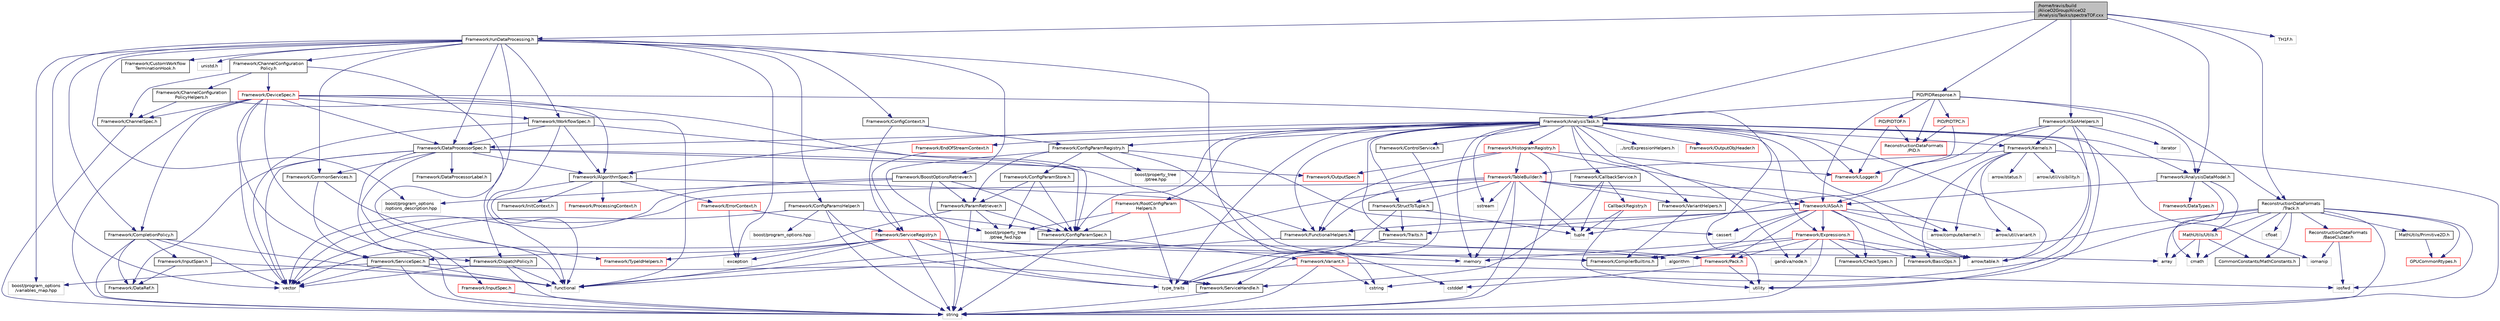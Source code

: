 digraph "/home/travis/build/AliceO2Group/AliceO2/Analysis/Tasks/spectraTOF.cxx"
{
 // INTERACTIVE_SVG=YES
  bgcolor="transparent";
  edge [fontname="Helvetica",fontsize="10",labelfontname="Helvetica",labelfontsize="10"];
  node [fontname="Helvetica",fontsize="10",shape=record];
  Node0 [label="/home/travis/build\l/AliceO2Group/AliceO2\l/Analysis/Tasks/spectraTOF.cxx",height=0.2,width=0.4,color="black", fillcolor="grey75", style="filled", fontcolor="black"];
  Node0 -> Node1 [color="midnightblue",fontsize="10",style="solid",fontname="Helvetica"];
  Node1 [label="Framework/runDataProcessing.h",height=0.2,width=0.4,color="black",URL="$db/dd0/runDataProcessing_8h.html"];
  Node1 -> Node2 [color="midnightblue",fontsize="10",style="solid",fontname="Helvetica"];
  Node2 [label="Framework/ChannelConfiguration\lPolicy.h",height=0.2,width=0.4,color="black",URL="$dd/d0f/ChannelConfigurationPolicy_8h.html"];
  Node2 -> Node3 [color="midnightblue",fontsize="10",style="solid",fontname="Helvetica"];
  Node3 [label="Framework/ChannelConfiguration\lPolicyHelpers.h",height=0.2,width=0.4,color="black",URL="$d6/d05/ChannelConfigurationPolicyHelpers_8h.html"];
  Node3 -> Node4 [color="midnightblue",fontsize="10",style="solid",fontname="Helvetica"];
  Node4 [label="Framework/ChannelSpec.h",height=0.2,width=0.4,color="black",URL="$d6/d72/ChannelSpec_8h.html"];
  Node4 -> Node5 [color="midnightblue",fontsize="10",style="solid",fontname="Helvetica"];
  Node5 [label="string",height=0.2,width=0.4,color="grey75"];
  Node3 -> Node6 [color="midnightblue",fontsize="10",style="solid",fontname="Helvetica"];
  Node6 [label="functional",height=0.2,width=0.4,color="grey75"];
  Node2 -> Node4 [color="midnightblue",fontsize="10",style="solid",fontname="Helvetica"];
  Node2 -> Node7 [color="midnightblue",fontsize="10",style="solid",fontname="Helvetica"];
  Node7 [label="Framework/DeviceSpec.h",height=0.2,width=0.4,color="red",URL="$df/de8/DeviceSpec_8h.html"];
  Node7 -> Node8 [color="midnightblue",fontsize="10",style="solid",fontname="Helvetica"];
  Node8 [label="Framework/WorkflowSpec.h",height=0.2,width=0.4,color="black",URL="$df/da1/WorkflowSpec_8h.html"];
  Node8 -> Node9 [color="midnightblue",fontsize="10",style="solid",fontname="Helvetica"];
  Node9 [label="Framework/DataProcessorSpec.h",height=0.2,width=0.4,color="black",URL="$d0/df4/DataProcessorSpec_8h.html"];
  Node9 -> Node10 [color="midnightblue",fontsize="10",style="solid",fontname="Helvetica"];
  Node10 [label="Framework/AlgorithmSpec.h",height=0.2,width=0.4,color="black",URL="$d0/d14/AlgorithmSpec_8h.html"];
  Node10 -> Node11 [color="midnightblue",fontsize="10",style="solid",fontname="Helvetica"];
  Node11 [label="Framework/ProcessingContext.h",height=0.2,width=0.4,color="red",URL="$de/d6a/ProcessingContext_8h.html"];
  Node10 -> Node119 [color="midnightblue",fontsize="10",style="solid",fontname="Helvetica"];
  Node119 [label="Framework/ErrorContext.h",height=0.2,width=0.4,color="red",URL="$d7/dad/ErrorContext_8h.html"];
  Node119 -> Node107 [color="midnightblue",fontsize="10",style="solid",fontname="Helvetica"];
  Node107 [label="Framework/ServiceRegistry.h",height=0.2,width=0.4,color="red",URL="$d8/d17/ServiceRegistry_8h.html"];
  Node107 -> Node108 [color="midnightblue",fontsize="10",style="solid",fontname="Helvetica"];
  Node108 [label="Framework/ServiceHandle.h",height=0.2,width=0.4,color="black",URL="$d3/d28/ServiceHandle_8h.html"];
  Node108 -> Node5 [color="midnightblue",fontsize="10",style="solid",fontname="Helvetica"];
  Node107 -> Node109 [color="midnightblue",fontsize="10",style="solid",fontname="Helvetica"];
  Node109 [label="Framework/ServiceSpec.h",height=0.2,width=0.4,color="black",URL="$d4/d61/ServiceSpec_8h.html"];
  Node109 -> Node108 [color="midnightblue",fontsize="10",style="solid",fontname="Helvetica"];
  Node109 -> Node6 [color="midnightblue",fontsize="10",style="solid",fontname="Helvetica"];
  Node109 -> Node5 [color="midnightblue",fontsize="10",style="solid",fontname="Helvetica"];
  Node109 -> Node31 [color="midnightblue",fontsize="10",style="solid",fontname="Helvetica"];
  Node31 [label="vector",height=0.2,width=0.4,color="grey75"];
  Node109 -> Node110 [color="midnightblue",fontsize="10",style="solid",fontname="Helvetica"];
  Node110 [label="boost/program_options\l/variables_map.hpp",height=0.2,width=0.4,color="grey75"];
  Node107 -> Node117 [color="midnightblue",fontsize="10",style="solid",fontname="Helvetica"];
  Node117 [label="Framework/CompilerBuiltins.h",height=0.2,width=0.4,color="black",URL="$d9/de8/CompilerBuiltins_8h.html"];
  Node107 -> Node112 [color="midnightblue",fontsize="10",style="solid",fontname="Helvetica"];
  Node112 [label="Framework/TypeIdHelpers.h",height=0.2,width=0.4,color="red",URL="$d2/d9a/TypeIdHelpers_8h.html"];
  Node107 -> Node56 [color="midnightblue",fontsize="10",style="solid",fontname="Helvetica"];
  Node56 [label="algorithm",height=0.2,width=0.4,color="grey75"];
  Node107 -> Node38 [color="midnightblue",fontsize="10",style="solid",fontname="Helvetica"];
  Node38 [label="array",height=0.2,width=0.4,color="grey75"];
  Node107 -> Node93 [color="midnightblue",fontsize="10",style="solid",fontname="Helvetica"];
  Node93 [label="exception",height=0.2,width=0.4,color="grey75"];
  Node107 -> Node6 [color="midnightblue",fontsize="10",style="solid",fontname="Helvetica"];
  Node107 -> Node5 [color="midnightblue",fontsize="10",style="solid",fontname="Helvetica"];
  Node107 -> Node30 [color="midnightblue",fontsize="10",style="solid",fontname="Helvetica"];
  Node30 [label="type_traits",height=0.2,width=0.4,color="grey75"];
  Node119 -> Node93 [color="midnightblue",fontsize="10",style="solid",fontname="Helvetica"];
  Node10 -> Node120 [color="midnightblue",fontsize="10",style="solid",fontname="Helvetica"];
  Node120 [label="Framework/InitContext.h",height=0.2,width=0.4,color="black",URL="$d4/d2b/InitContext_8h.html"];
  Node10 -> Node121 [color="midnightblue",fontsize="10",style="solid",fontname="Helvetica"];
  Node121 [label="Framework/FunctionalHelpers.h",height=0.2,width=0.4,color="black",URL="$de/d9b/FunctionalHelpers_8h.html"];
  Node121 -> Node122 [color="midnightblue",fontsize="10",style="solid",fontname="Helvetica"];
  Node122 [label="Framework/Pack.h",height=0.2,width=0.4,color="red",URL="$dd/dce/Pack_8h.html"];
  Node122 -> Node89 [color="midnightblue",fontsize="10",style="solid",fontname="Helvetica"];
  Node89 [label="cstddef",height=0.2,width=0.4,color="grey75"];
  Node122 -> Node37 [color="midnightblue",fontsize="10",style="solid",fontname="Helvetica"];
  Node37 [label="utility",height=0.2,width=0.4,color="grey75"];
  Node121 -> Node6 [color="midnightblue",fontsize="10",style="solid",fontname="Helvetica"];
  Node10 -> Node6 [color="midnightblue",fontsize="10",style="solid",fontname="Helvetica"];
  Node9 -> Node123 [color="midnightblue",fontsize="10",style="solid",fontname="Helvetica"];
  Node123 [label="Framework/ConfigParamSpec.h",height=0.2,width=0.4,color="black",URL="$d0/d1c/ConfigParamSpec_8h.html"];
  Node123 -> Node124 [color="midnightblue",fontsize="10",style="solid",fontname="Helvetica"];
  Node124 [label="Framework/Variant.h",height=0.2,width=0.4,color="red",URL="$de/d56/Variant_8h.html"];
  Node124 -> Node30 [color="midnightblue",fontsize="10",style="solid",fontname="Helvetica"];
  Node124 -> Node55 [color="midnightblue",fontsize="10",style="solid",fontname="Helvetica"];
  Node55 [label="cstring",height=0.2,width=0.4,color="grey75"];
  Node124 -> Node79 [color="midnightblue",fontsize="10",style="solid",fontname="Helvetica"];
  Node79 [label="iosfwd",height=0.2,width=0.4,color="grey75"];
  Node124 -> Node5 [color="midnightblue",fontsize="10",style="solid",fontname="Helvetica"];
  Node123 -> Node5 [color="midnightblue",fontsize="10",style="solid",fontname="Helvetica"];
  Node9 -> Node127 [color="midnightblue",fontsize="10",style="solid",fontname="Helvetica"];
  Node127 [label="Framework/DataProcessorLabel.h",height=0.2,width=0.4,color="black",URL="$d1/df2/DataProcessorLabel_8h.html"];
  Node9 -> Node13 [color="midnightblue",fontsize="10",style="solid",fontname="Helvetica"];
  Node13 [label="Framework/DataRef.h",height=0.2,width=0.4,color="black",URL="$d5/dfb/DataRef_8h.html"];
  Node9 -> Node63 [color="midnightblue",fontsize="10",style="solid",fontname="Helvetica"];
  Node63 [label="Framework/InputSpec.h",height=0.2,width=0.4,color="red",URL="$d5/d3f/InputSpec_8h.html"];
  Node63 -> Node5 [color="midnightblue",fontsize="10",style="solid",fontname="Helvetica"];
  Node9 -> Node51 [color="midnightblue",fontsize="10",style="solid",fontname="Helvetica"];
  Node51 [label="Framework/OutputSpec.h",height=0.2,width=0.4,color="red",URL="$db/d2d/OutputSpec_8h.html"];
  Node9 -> Node128 [color="midnightblue",fontsize="10",style="solid",fontname="Helvetica"];
  Node128 [label="Framework/CommonServices.h",height=0.2,width=0.4,color="black",URL="$d8/d02/CommonServices_8h.html"];
  Node128 -> Node109 [color="midnightblue",fontsize="10",style="solid",fontname="Helvetica"];
  Node128 -> Node112 [color="midnightblue",fontsize="10",style="solid",fontname="Helvetica"];
  Node9 -> Node5 [color="midnightblue",fontsize="10",style="solid",fontname="Helvetica"];
  Node9 -> Node31 [color="midnightblue",fontsize="10",style="solid",fontname="Helvetica"];
  Node8 -> Node10 [color="midnightblue",fontsize="10",style="solid",fontname="Helvetica"];
  Node8 -> Node31 [color="midnightblue",fontsize="10",style="solid",fontname="Helvetica"];
  Node8 -> Node6 [color="midnightblue",fontsize="10",style="solid",fontname="Helvetica"];
  Node8 -> Node89 [color="midnightblue",fontsize="10",style="solid",fontname="Helvetica"];
  Node7 -> Node9 [color="midnightblue",fontsize="10",style="solid",fontname="Helvetica"];
  Node7 -> Node4 [color="midnightblue",fontsize="10",style="solid",fontname="Helvetica"];
  Node7 -> Node10 [color="midnightblue",fontsize="10",style="solid",fontname="Helvetica"];
  Node7 -> Node123 [color="midnightblue",fontsize="10",style="solid",fontname="Helvetica"];
  Node7 -> Node134 [color="midnightblue",fontsize="10",style="solid",fontname="Helvetica"];
  Node134 [label="Framework/CompletionPolicy.h",height=0.2,width=0.4,color="black",URL="$df/dd6/CompletionPolicy_8h.html"];
  Node134 -> Node13 [color="midnightblue",fontsize="10",style="solid",fontname="Helvetica"];
  Node134 -> Node90 [color="midnightblue",fontsize="10",style="solid",fontname="Helvetica"];
  Node90 [label="Framework/InputSpan.h",height=0.2,width=0.4,color="black",URL="$da/d0f/InputSpan_8h.html"];
  Node90 -> Node13 [color="midnightblue",fontsize="10",style="solid",fontname="Helvetica"];
  Node90 -> Node6 [color="midnightblue",fontsize="10",style="solid",fontname="Helvetica"];
  Node134 -> Node6 [color="midnightblue",fontsize="10",style="solid",fontname="Helvetica"];
  Node134 -> Node5 [color="midnightblue",fontsize="10",style="solid",fontname="Helvetica"];
  Node134 -> Node31 [color="midnightblue",fontsize="10",style="solid",fontname="Helvetica"];
  Node7 -> Node97 [color="midnightblue",fontsize="10",style="solid",fontname="Helvetica"];
  Node97 [label="Framework/DispatchPolicy.h",height=0.2,width=0.4,color="black",URL="$da/de6/DispatchPolicy_8h.html"];
  Node97 -> Node6 [color="midnightblue",fontsize="10",style="solid",fontname="Helvetica"];
  Node97 -> Node5 [color="midnightblue",fontsize="10",style="solid",fontname="Helvetica"];
  Node97 -> Node31 [color="midnightblue",fontsize="10",style="solid",fontname="Helvetica"];
  Node7 -> Node109 [color="midnightblue",fontsize="10",style="solid",fontname="Helvetica"];
  Node7 -> Node31 [color="midnightblue",fontsize="10",style="solid",fontname="Helvetica"];
  Node7 -> Node5 [color="midnightblue",fontsize="10",style="solid",fontname="Helvetica"];
  Node7 -> Node37 [color="midnightblue",fontsize="10",style="solid",fontname="Helvetica"];
  Node2 -> Node6 [color="midnightblue",fontsize="10",style="solid",fontname="Helvetica"];
  Node1 -> Node134 [color="midnightblue",fontsize="10",style="solid",fontname="Helvetica"];
  Node1 -> Node97 [color="midnightblue",fontsize="10",style="solid",fontname="Helvetica"];
  Node1 -> Node135 [color="midnightblue",fontsize="10",style="solid",fontname="Helvetica"];
  Node135 [label="Framework/ConfigParamsHelper.h",height=0.2,width=0.4,color="black",URL="$dd/d2b/ConfigParamsHelper_8h.html"];
  Node135 -> Node123 [color="midnightblue",fontsize="10",style="solid",fontname="Helvetica"];
  Node135 -> Node136 [color="midnightblue",fontsize="10",style="solid",fontname="Helvetica"];
  Node136 [label="boost/program_options.hpp",height=0.2,width=0.4,color="grey75"];
  Node135 -> Node5 [color="midnightblue",fontsize="10",style="solid",fontname="Helvetica"];
  Node135 -> Node31 [color="midnightblue",fontsize="10",style="solid",fontname="Helvetica"];
  Node135 -> Node30 [color="midnightblue",fontsize="10",style="solid",fontname="Helvetica"];
  Node1 -> Node9 [color="midnightblue",fontsize="10",style="solid",fontname="Helvetica"];
  Node1 -> Node8 [color="midnightblue",fontsize="10",style="solid",fontname="Helvetica"];
  Node1 -> Node137 [color="midnightblue",fontsize="10",style="solid",fontname="Helvetica"];
  Node137 [label="Framework/ConfigContext.h",height=0.2,width=0.4,color="black",URL="$d7/d2e/ConfigContext_8h.html"];
  Node137 -> Node138 [color="midnightblue",fontsize="10",style="solid",fontname="Helvetica"];
  Node138 [label="Framework/ConfigParamRegistry.h",height=0.2,width=0.4,color="black",URL="$de/dc6/ConfigParamRegistry_8h.html"];
  Node138 -> Node139 [color="midnightblue",fontsize="10",style="solid",fontname="Helvetica"];
  Node139 [label="Framework/ParamRetriever.h",height=0.2,width=0.4,color="black",URL="$df/d72/ParamRetriever_8h.html"];
  Node139 -> Node123 [color="midnightblue",fontsize="10",style="solid",fontname="Helvetica"];
  Node139 -> Node140 [color="midnightblue",fontsize="10",style="solid",fontname="Helvetica"];
  Node140 [label="boost/property_tree\l/ptree_fwd.hpp",height=0.2,width=0.4,color="grey75"];
  Node139 -> Node5 [color="midnightblue",fontsize="10",style="solid",fontname="Helvetica"];
  Node139 -> Node31 [color="midnightblue",fontsize="10",style="solid",fontname="Helvetica"];
  Node138 -> Node141 [color="midnightblue",fontsize="10",style="solid",fontname="Helvetica"];
  Node141 [label="Framework/ConfigParamStore.h",height=0.2,width=0.4,color="black",URL="$dd/daf/ConfigParamStore_8h.html"];
  Node141 -> Node139 [color="midnightblue",fontsize="10",style="solid",fontname="Helvetica"];
  Node141 -> Node123 [color="midnightblue",fontsize="10",style="solid",fontname="Helvetica"];
  Node141 -> Node140 [color="midnightblue",fontsize="10",style="solid",fontname="Helvetica"];
  Node138 -> Node142 [color="midnightblue",fontsize="10",style="solid",fontname="Helvetica"];
  Node142 [label="boost/property_tree\l/ptree.hpp",height=0.2,width=0.4,color="grey75"];
  Node138 -> Node24 [color="midnightblue",fontsize="10",style="solid",fontname="Helvetica"];
  Node24 [label="memory",height=0.2,width=0.4,color="grey75"];
  Node138 -> Node5 [color="midnightblue",fontsize="10",style="solid",fontname="Helvetica"];
  Node138 -> Node54 [color="midnightblue",fontsize="10",style="solid",fontname="Helvetica"];
  Node54 [label="cassert",height=0.2,width=0.4,color="grey75"];
  Node137 -> Node107 [color="midnightblue",fontsize="10",style="solid",fontname="Helvetica"];
  Node1 -> Node143 [color="midnightblue",fontsize="10",style="solid",fontname="Helvetica"];
  Node143 [label="Framework/BoostOptionsRetriever.h",height=0.2,width=0.4,color="black",URL="$d3/d7e/BoostOptionsRetriever_8h.html"];
  Node143 -> Node123 [color="midnightblue",fontsize="10",style="solid",fontname="Helvetica"];
  Node143 -> Node139 [color="midnightblue",fontsize="10",style="solid",fontname="Helvetica"];
  Node143 -> Node140 [color="midnightblue",fontsize="10",style="solid",fontname="Helvetica"];
  Node143 -> Node144 [color="midnightblue",fontsize="10",style="solid",fontname="Helvetica"];
  Node144 [label="boost/program_options\l/options_description.hpp",height=0.2,width=0.4,color="grey75"];
  Node143 -> Node31 [color="midnightblue",fontsize="10",style="solid",fontname="Helvetica"];
  Node1 -> Node145 [color="midnightblue",fontsize="10",style="solid",fontname="Helvetica"];
  Node145 [label="Framework/CustomWorkflow\lTerminationHook.h",height=0.2,width=0.4,color="black",URL="$da/def/CustomWorkflowTerminationHook_8h.html"];
  Node1 -> Node128 [color="midnightblue",fontsize="10",style="solid",fontname="Helvetica"];
  Node1 -> Node144 [color="midnightblue",fontsize="10",style="solid",fontname="Helvetica"];
  Node1 -> Node110 [color="midnightblue",fontsize="10",style="solid",fontname="Helvetica"];
  Node1 -> Node146 [color="midnightblue",fontsize="10",style="solid",fontname="Helvetica"];
  Node146 [label="unistd.h",height=0.2,width=0.4,color="grey75"];
  Node1 -> Node31 [color="midnightblue",fontsize="10",style="solid",fontname="Helvetica"];
  Node1 -> Node55 [color="midnightblue",fontsize="10",style="solid",fontname="Helvetica"];
  Node1 -> Node93 [color="midnightblue",fontsize="10",style="solid",fontname="Helvetica"];
  Node0 -> Node147 [color="midnightblue",fontsize="10",style="solid",fontname="Helvetica"];
  Node147 [label="Framework/AnalysisTask.h",height=0.2,width=0.4,color="black",URL="$d6/d57/AnalysisTask_8h.html"];
  Node147 -> Node148 [color="midnightblue",fontsize="10",style="solid",fontname="Helvetica"];
  Node148 [label="Framework/Kernels.h",height=0.2,width=0.4,color="black",URL="$d0/d92/Kernels_8h.html"];
  Node148 -> Node149 [color="midnightblue",fontsize="10",style="solid",fontname="Helvetica"];
  Node149 [label="Framework/BasicOps.h",height=0.2,width=0.4,color="black",URL="$dd/dc2/BasicOps_8h.html"];
  Node148 -> Node150 [color="midnightblue",fontsize="10",style="solid",fontname="Helvetica"];
  Node150 [label="Framework/TableBuilder.h",height=0.2,width=0.4,color="red",URL="$d5/d98/TableBuilder_8h.html"];
  Node150 -> Node151 [color="midnightblue",fontsize="10",style="solid",fontname="Helvetica"];
  Node151 [label="Framework/ASoA.h",height=0.2,width=0.4,color="red",URL="$de/d33/ASoA_8h.html"];
  Node151 -> Node122 [color="midnightblue",fontsize="10",style="solid",fontname="Helvetica"];
  Node151 -> Node84 [color="midnightblue",fontsize="10",style="solid",fontname="Helvetica"];
  Node84 [label="Framework/CheckTypes.h",height=0.2,width=0.4,color="black",URL="$d1/d00/CheckTypes_8h.html"];
  Node151 -> Node121 [color="midnightblue",fontsize="10",style="solid",fontname="Helvetica"];
  Node151 -> Node117 [color="midnightblue",fontsize="10",style="solid",fontname="Helvetica"];
  Node151 -> Node32 [color="midnightblue",fontsize="10",style="solid",fontname="Helvetica"];
  Node32 [label="Framework/Traits.h",height=0.2,width=0.4,color="black",URL="$db/d31/Traits_8h.html"];
  Node32 -> Node30 [color="midnightblue",fontsize="10",style="solid",fontname="Helvetica"];
  Node151 -> Node152 [color="midnightblue",fontsize="10",style="solid",fontname="Helvetica"];
  Node152 [label="Framework/Expressions.h",height=0.2,width=0.4,color="red",URL="$d0/d91/Expressions_8h.html"];
  Node152 -> Node149 [color="midnightblue",fontsize="10",style="solid",fontname="Helvetica"];
  Node152 -> Node117 [color="midnightblue",fontsize="10",style="solid",fontname="Helvetica"];
  Node152 -> Node122 [color="midnightblue",fontsize="10",style="solid",fontname="Helvetica"];
  Node152 -> Node84 [color="midnightblue",fontsize="10",style="solid",fontname="Helvetica"];
  Node152 -> Node157 [color="midnightblue",fontsize="10",style="solid",fontname="Helvetica"];
  Node157 [label="arrow/table.h",height=0.2,width=0.4,color="grey75"];
  Node152 -> Node159 [color="midnightblue",fontsize="10",style="solid",fontname="Helvetica"];
  Node159 [label="gandiva/node.h",height=0.2,width=0.4,color="grey75"];
  Node152 -> Node5 [color="midnightblue",fontsize="10",style="solid",fontname="Helvetica"];
  Node152 -> Node24 [color="midnightblue",fontsize="10",style="solid",fontname="Helvetica"];
  Node151 -> Node157 [color="midnightblue",fontsize="10",style="solid",fontname="Helvetica"];
  Node151 -> Node165 [color="midnightblue",fontsize="10",style="solid",fontname="Helvetica"];
  Node165 [label="arrow/util/variant.h",height=0.2,width=0.4,color="grey75"];
  Node151 -> Node166 [color="midnightblue",fontsize="10",style="solid",fontname="Helvetica"];
  Node166 [label="arrow/compute/kernel.h",height=0.2,width=0.4,color="grey75"];
  Node151 -> Node54 [color="midnightblue",fontsize="10",style="solid",fontname="Helvetica"];
  Node150 -> Node167 [color="midnightblue",fontsize="10",style="solid",fontname="Helvetica"];
  Node167 [label="Framework/StructToTuple.h",height=0.2,width=0.4,color="black",URL="$db/d4f/StructToTuple_8h.html"];
  Node167 -> Node32 [color="midnightblue",fontsize="10",style="solid",fontname="Helvetica"];
  Node167 -> Node168 [color="midnightblue",fontsize="10",style="solid",fontname="Helvetica"];
  Node168 [label="tuple",height=0.2,width=0.4,color="grey75"];
  Node167 -> Node30 [color="midnightblue",fontsize="10",style="solid",fontname="Helvetica"];
  Node150 -> Node121 [color="midnightblue",fontsize="10",style="solid",fontname="Helvetica"];
  Node150 -> Node169 [color="midnightblue",fontsize="10",style="solid",fontname="Helvetica"];
  Node169 [label="Framework/VariantHelpers.h",height=0.2,width=0.4,color="black",URL="$d7/dbe/VariantHelpers_8h.html"];
  Node169 -> Node117 [color="midnightblue",fontsize="10",style="solid",fontname="Helvetica"];
  Node150 -> Node85 [color="midnightblue",fontsize="10",style="solid",fontname="Helvetica"];
  Node85 [label="sstream",height=0.2,width=0.4,color="grey75"];
  Node150 -> Node157 [color="midnightblue",fontsize="10",style="solid",fontname="Helvetica"];
  Node150 -> Node6 [color="midnightblue",fontsize="10",style="solid",fontname="Helvetica"];
  Node150 -> Node31 [color="midnightblue",fontsize="10",style="solid",fontname="Helvetica"];
  Node150 -> Node5 [color="midnightblue",fontsize="10",style="solid",fontname="Helvetica"];
  Node150 -> Node24 [color="midnightblue",fontsize="10",style="solid",fontname="Helvetica"];
  Node150 -> Node168 [color="midnightblue",fontsize="10",style="solid",fontname="Helvetica"];
  Node148 -> Node166 [color="midnightblue",fontsize="10",style="solid",fontname="Helvetica"];
  Node148 -> Node173 [color="midnightblue",fontsize="10",style="solid",fontname="Helvetica"];
  Node173 [label="arrow/status.h",height=0.2,width=0.4,color="grey75"];
  Node148 -> Node174 [color="midnightblue",fontsize="10",style="solid",fontname="Helvetica"];
  Node174 [label="arrow/util/visibility.h",height=0.2,width=0.4,color="grey75"];
  Node148 -> Node165 [color="midnightblue",fontsize="10",style="solid",fontname="Helvetica"];
  Node148 -> Node5 [color="midnightblue",fontsize="10",style="solid",fontname="Helvetica"];
  Node147 -> Node10 [color="midnightblue",fontsize="10",style="solid",fontname="Helvetica"];
  Node147 -> Node175 [color="midnightblue",fontsize="10",style="solid",fontname="Helvetica"];
  Node175 [label="Framework/AnalysisDataModel.h",height=0.2,width=0.4,color="black",URL="$d2/d8c/AnalysisDataModel_8h.html"];
  Node175 -> Node151 [color="midnightblue",fontsize="10",style="solid",fontname="Helvetica"];
  Node175 -> Node176 [color="midnightblue",fontsize="10",style="solid",fontname="Helvetica"];
  Node176 [label="MathUtils/Utils.h",height=0.2,width=0.4,color="red",URL="$d9/d52/Common_2MathUtils_2include_2MathUtils_2Utils_8h.html"];
  Node176 -> Node38 [color="midnightblue",fontsize="10",style="solid",fontname="Helvetica"];
  Node176 -> Node177 [color="midnightblue",fontsize="10",style="solid",fontname="Helvetica"];
  Node177 [label="cmath",height=0.2,width=0.4,color="grey75"];
  Node176 -> Node182 [color="midnightblue",fontsize="10",style="solid",fontname="Helvetica"];
  Node182 [label="CommonConstants/MathConstants.h",height=0.2,width=0.4,color="black",URL="$d6/d84/MathConstants_8h.html",tooltip="useful math constants "];
  Node175 -> Node177 [color="midnightblue",fontsize="10",style="solid",fontname="Helvetica"];
  Node175 -> Node183 [color="midnightblue",fontsize="10",style="solid",fontname="Helvetica"];
  Node183 [label="Framework/DataTypes.h",height=0.2,width=0.4,color="red",URL="$d2/d12/DataTypes_8h.html"];
  Node147 -> Node184 [color="midnightblue",fontsize="10",style="solid",fontname="Helvetica"];
  Node184 [label="Framework/CallbackService.h",height=0.2,width=0.4,color="black",URL="$d9/d7f/CallbackService_8h.html"];
  Node184 -> Node185 [color="midnightblue",fontsize="10",style="solid",fontname="Helvetica"];
  Node185 [label="CallbackRegistry.h",height=0.2,width=0.4,color="red",URL="$d7/d3e/CallbackRegistry_8h.html",tooltip="A generic registry for callbacks. "];
  Node185 -> Node168 [color="midnightblue",fontsize="10",style="solid",fontname="Helvetica"];
  Node185 -> Node37 [color="midnightblue",fontsize="10",style="solid",fontname="Helvetica"];
  Node184 -> Node108 [color="midnightblue",fontsize="10",style="solid",fontname="Helvetica"];
  Node184 -> Node168 [color="midnightblue",fontsize="10",style="solid",fontname="Helvetica"];
  Node147 -> Node186 [color="midnightblue",fontsize="10",style="solid",fontname="Helvetica"];
  Node186 [label="Framework/ControlService.h",height=0.2,width=0.4,color="black",URL="$d2/d43/ControlService_8h.html"];
  Node186 -> Node108 [color="midnightblue",fontsize="10",style="solid",fontname="Helvetica"];
  Node147 -> Node123 [color="midnightblue",fontsize="10",style="solid",fontname="Helvetica"];
  Node147 -> Node138 [color="midnightblue",fontsize="10",style="solid",fontname="Helvetica"];
  Node147 -> Node9 [color="midnightblue",fontsize="10",style="solid",fontname="Helvetica"];
  Node147 -> Node152 [color="midnightblue",fontsize="10",style="solid",fontname="Helvetica"];
  Node147 -> Node187 [color="midnightblue",fontsize="10",style="solid",fontname="Helvetica"];
  Node187 [label="../src/ExpressionHelpers.h",height=0.2,width=0.4,color="grey75"];
  Node147 -> Node188 [color="midnightblue",fontsize="10",style="solid",fontname="Helvetica"];
  Node188 [label="Framework/EndOfStreamContext.h",height=0.2,width=0.4,color="red",URL="$d0/d77/EndOfStreamContext_8h.html"];
  Node188 -> Node107 [color="midnightblue",fontsize="10",style="solid",fontname="Helvetica"];
  Node147 -> Node189 [color="midnightblue",fontsize="10",style="solid",fontname="Helvetica"];
  Node189 [label="Framework/Logger.h",height=0.2,width=0.4,color="red",URL="$dd/da4/Logger_8h.html"];
  Node147 -> Node191 [color="midnightblue",fontsize="10",style="solid",fontname="Helvetica"];
  Node191 [label="Framework/HistogramRegistry.h",height=0.2,width=0.4,color="red",URL="$da/dd6/HistogramRegistry_8h.html"];
  Node191 -> Node151 [color="midnightblue",fontsize="10",style="solid",fontname="Helvetica"];
  Node191 -> Node121 [color="midnightblue",fontsize="10",style="solid",fontname="Helvetica"];
  Node191 -> Node189 [color="midnightblue",fontsize="10",style="solid",fontname="Helvetica"];
  Node191 -> Node51 [color="midnightblue",fontsize="10",style="solid",fontname="Helvetica"];
  Node191 -> Node150 [color="midnightblue",fontsize="10",style="solid",fontname="Helvetica"];
  Node191 -> Node5 [color="midnightblue",fontsize="10",style="solid",fontname="Helvetica"];
  Node147 -> Node167 [color="midnightblue",fontsize="10",style="solid",fontname="Helvetica"];
  Node147 -> Node121 [color="midnightblue",fontsize="10",style="solid",fontname="Helvetica"];
  Node147 -> Node32 [color="midnightblue",fontsize="10",style="solid",fontname="Helvetica"];
  Node147 -> Node169 [color="midnightblue",fontsize="10",style="solid",fontname="Helvetica"];
  Node147 -> Node197 [color="midnightblue",fontsize="10",style="solid",fontname="Helvetica"];
  Node197 [label="Framework/OutputObjHeader.h",height=0.2,width=0.4,color="red",URL="$d4/d40/OutputObjHeader_8h.html"];
  Node147 -> Node198 [color="midnightblue",fontsize="10",style="solid",fontname="Helvetica"];
  Node198 [label="Framework/RootConfigParam\lHelpers.h",height=0.2,width=0.4,color="red",URL="$da/d88/RootConfigParamHelpers_8h.html"];
  Node198 -> Node123 [color="midnightblue",fontsize="10",style="solid",fontname="Helvetica"];
  Node198 -> Node140 [color="midnightblue",fontsize="10",style="solid",fontname="Helvetica"];
  Node198 -> Node30 [color="midnightblue",fontsize="10",style="solid",fontname="Helvetica"];
  Node147 -> Node166 [color="midnightblue",fontsize="10",style="solid",fontname="Helvetica"];
  Node147 -> Node157 [color="midnightblue",fontsize="10",style="solid",fontname="Helvetica"];
  Node147 -> Node159 [color="midnightblue",fontsize="10",style="solid",fontname="Helvetica"];
  Node147 -> Node30 [color="midnightblue",fontsize="10",style="solid",fontname="Helvetica"];
  Node147 -> Node37 [color="midnightblue",fontsize="10",style="solid",fontname="Helvetica"];
  Node147 -> Node24 [color="midnightblue",fontsize="10",style="solid",fontname="Helvetica"];
  Node147 -> Node85 [color="midnightblue",fontsize="10",style="solid",fontname="Helvetica"];
  Node147 -> Node199 [color="midnightblue",fontsize="10",style="solid",fontname="Helvetica"];
  Node199 [label="iomanip",height=0.2,width=0.4,color="grey75"];
  Node0 -> Node175 [color="midnightblue",fontsize="10",style="solid",fontname="Helvetica"];
  Node0 -> Node200 [color="midnightblue",fontsize="10",style="solid",fontname="Helvetica"];
  Node200 [label="ReconstructionDataFormats\l/Track.h",height=0.2,width=0.4,color="black",URL="$d7/d8b/DataFormats_2Reconstruction_2include_2ReconstructionDataFormats_2Track_8h.html"];
  Node200 -> Node201 [color="midnightblue",fontsize="10",style="solid",fontname="Helvetica"];
  Node201 [label="GPUCommonRtypes.h",height=0.2,width=0.4,color="red",URL="$d2/d45/GPUCommonRtypes_8h.html"];
  Node200 -> Node56 [color="midnightblue",fontsize="10",style="solid",fontname="Helvetica"];
  Node200 -> Node38 [color="midnightblue",fontsize="10",style="solid",fontname="Helvetica"];
  Node200 -> Node203 [color="midnightblue",fontsize="10",style="solid",fontname="Helvetica"];
  Node203 [label="cfloat",height=0.2,width=0.4,color="grey75"];
  Node200 -> Node177 [color="midnightblue",fontsize="10",style="solid",fontname="Helvetica"];
  Node200 -> Node55 [color="midnightblue",fontsize="10",style="solid",fontname="Helvetica"];
  Node200 -> Node79 [color="midnightblue",fontsize="10",style="solid",fontname="Helvetica"];
  Node200 -> Node204 [color="midnightblue",fontsize="10",style="solid",fontname="Helvetica"];
  Node204 [label="ReconstructionDataFormats\l/BaseCluster.h",height=0.2,width=0.4,color="red",URL="$d4/de2/BaseCluster_8h.html"];
  Node204 -> Node199 [color="midnightblue",fontsize="10",style="solid",fontname="Helvetica"];
  Node204 -> Node79 [color="midnightblue",fontsize="10",style="solid",fontname="Helvetica"];
  Node200 -> Node5 [color="midnightblue",fontsize="10",style="solid",fontname="Helvetica"];
  Node200 -> Node182 [color="midnightblue",fontsize="10",style="solid",fontname="Helvetica"];
  Node200 -> Node176 [color="midnightblue",fontsize="10",style="solid",fontname="Helvetica"];
  Node200 -> Node222 [color="midnightblue",fontsize="10",style="solid",fontname="Helvetica"];
  Node222 [label="MathUtils/Primitive2D.h",height=0.2,width=0.4,color="black",URL="$d8/d77/Primitive2D_8h.html",tooltip="Declarations of 2D primitives: straight line (XY interval) and circle. "];
  Node222 -> Node201 [color="midnightblue",fontsize="10",style="solid",fontname="Helvetica"];
  Node0 -> Node223 [color="midnightblue",fontsize="10",style="solid",fontname="Helvetica"];
  Node223 [label="PID/PIDResponse.h",height=0.2,width=0.4,color="black",URL="$d1/d98/PIDResponse_8h.html",tooltip="Set of tables, tasks and utilities to provide the interface between the analysis data model and the P..."];
  Node223 -> Node151 [color="midnightblue",fontsize="10",style="solid",fontname="Helvetica"];
  Node223 -> Node147 [color="midnightblue",fontsize="10",style="solid",fontname="Helvetica"];
  Node223 -> Node175 [color="midnightblue",fontsize="10",style="solid",fontname="Helvetica"];
  Node223 -> Node200 [color="midnightblue",fontsize="10",style="solid",fontname="Helvetica"];
  Node223 -> Node224 [color="midnightblue",fontsize="10",style="solid",fontname="Helvetica"];
  Node224 [label="ReconstructionDataFormats\l/PID.h",height=0.2,width=0.4,color="red",URL="$d5/d08/DataFormats_2Reconstruction_2include_2ReconstructionDataFormats_2PID_8h.html"];
  Node223 -> Node226 [color="midnightblue",fontsize="10",style="solid",fontname="Helvetica"];
  Node226 [label="PID/PIDTOF.h",height=0.2,width=0.4,color="red",URL="$d9/d66/PIDTOF_8h.html",tooltip="Implementation of the TOF detector response for PID. "];
  Node226 -> Node189 [color="midnightblue",fontsize="10",style="solid",fontname="Helvetica"];
  Node226 -> Node224 [color="midnightblue",fontsize="10",style="solid",fontname="Helvetica"];
  Node223 -> Node231 [color="midnightblue",fontsize="10",style="solid",fontname="Helvetica"];
  Node231 [label="PID/PIDTPC.h",height=0.2,width=0.4,color="red",URL="$df/d83/PIDTPC_8h.html",tooltip="Implementation of the TPC detector response for PID. "];
  Node231 -> Node189 [color="midnightblue",fontsize="10",style="solid",fontname="Helvetica"];
  Node231 -> Node224 [color="midnightblue",fontsize="10",style="solid",fontname="Helvetica"];
  Node0 -> Node232 [color="midnightblue",fontsize="10",style="solid",fontname="Helvetica"];
  Node232 [label="Framework/ASoAHelpers.h",height=0.2,width=0.4,color="black",URL="$d0/df7/ASoAHelpers_8h.html"];
  Node232 -> Node151 [color="midnightblue",fontsize="10",style="solid",fontname="Helvetica"];
  Node232 -> Node148 [color="midnightblue",fontsize="10",style="solid",fontname="Helvetica"];
  Node232 -> Node157 [color="midnightblue",fontsize="10",style="solid",fontname="Helvetica"];
  Node232 -> Node92 [color="midnightblue",fontsize="10",style="solid",fontname="Helvetica"];
  Node92 [label="iterator",height=0.2,width=0.4,color="grey75"];
  Node232 -> Node168 [color="midnightblue",fontsize="10",style="solid",fontname="Helvetica"];
  Node232 -> Node37 [color="midnightblue",fontsize="10",style="solid",fontname="Helvetica"];
  Node0 -> Node233 [color="midnightblue",fontsize="10",style="solid",fontname="Helvetica"];
  Node233 [label="TH1F.h",height=0.2,width=0.4,color="grey75"];
}
